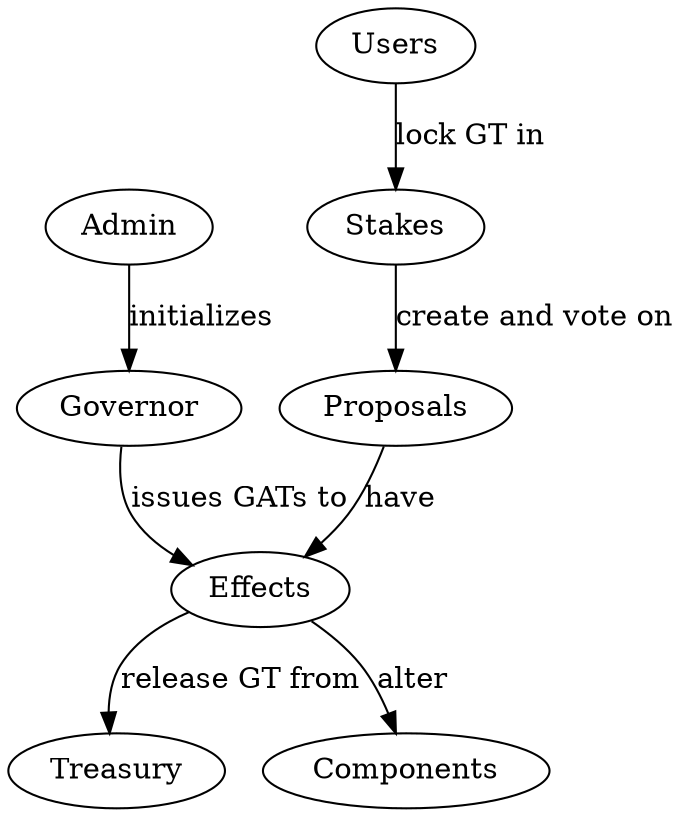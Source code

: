 digraph {
  Stakes -> Proposals [label="create and vote on"]
  Proposals -> Effects [label="have"]
  Admin-> Governor [label="initializes"]
  Governor -> Effects [label="issues GATs to"]
  Users -> Stakes [label="lock GT in"]
  Effects -> Treasury [label="release GT from"]
  Effects -> Components [label="alter"]
}
